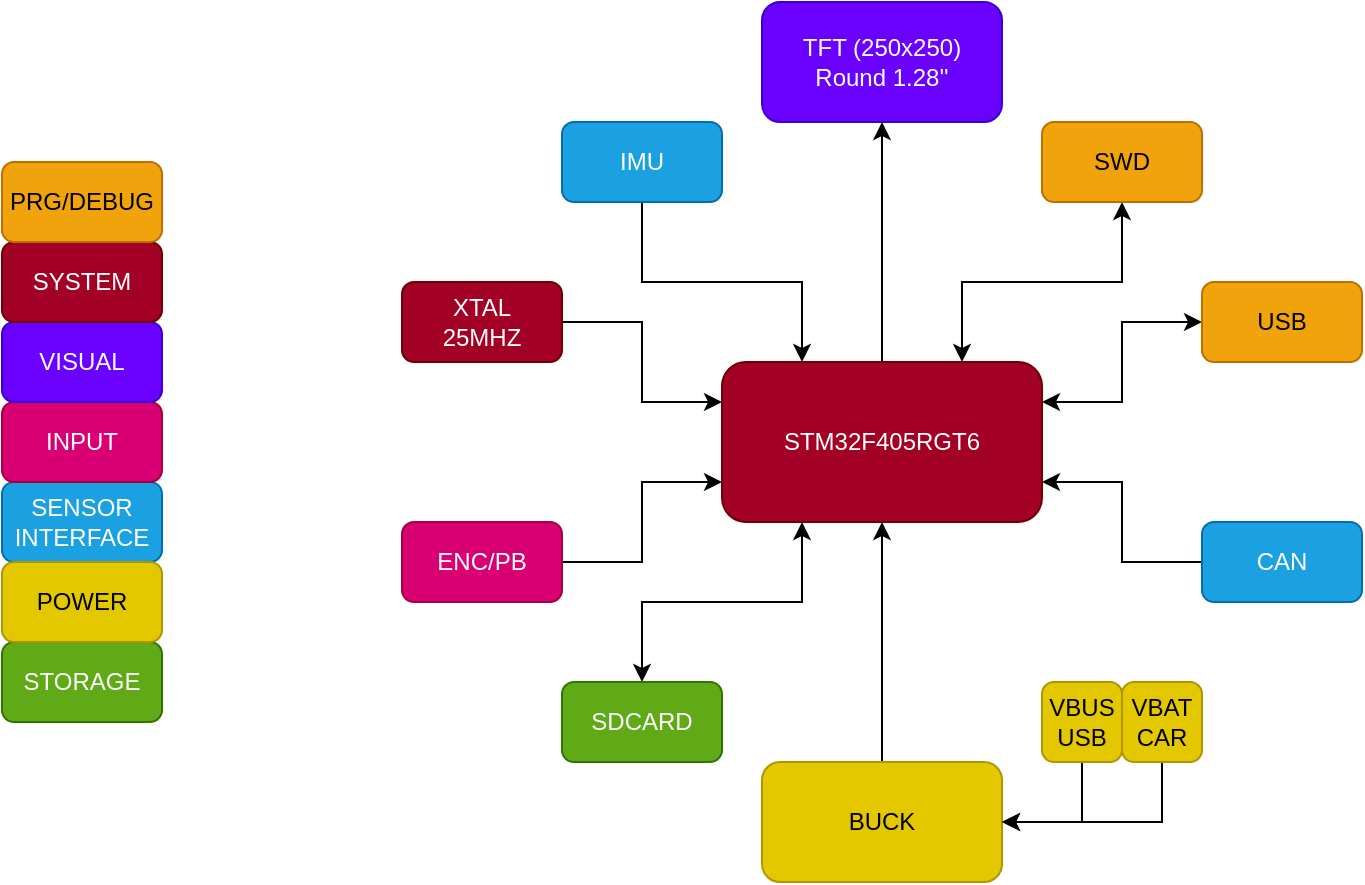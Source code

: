 <mxfile version="16.1.2" type="device"><diagram id="USU0eFKx4S3ubxDn_Omu" name="Page-1"><mxGraphModel dx="971" dy="581" grid="1" gridSize="10" guides="1" tooltips="1" connect="1" arrows="1" fold="1" page="1" pageScale="1" pageWidth="827" pageHeight="1169" math="0" shadow="0"><root><mxCell id="0"/><mxCell id="1" parent="0"/><mxCell id="OVyAdmbBVDIJBtg3MJ0b-4" style="edgeStyle=orthogonalEdgeStyle;rounded=0;orthogonalLoop=1;jettySize=auto;html=1;" edge="1" parent="1" source="OVyAdmbBVDIJBtg3MJ0b-1" target="OVyAdmbBVDIJBtg3MJ0b-3"><mxGeometry relative="1" as="geometry"/></mxCell><mxCell id="OVyAdmbBVDIJBtg3MJ0b-36" style="edgeStyle=orthogonalEdgeStyle;rounded=0;orthogonalLoop=1;jettySize=auto;html=1;exitX=0.25;exitY=1;exitDx=0;exitDy=0;entryX=0.5;entryY=0;entryDx=0;entryDy=0;startArrow=classic;startFill=1;" edge="1" parent="1" source="OVyAdmbBVDIJBtg3MJ0b-1" target="OVyAdmbBVDIJBtg3MJ0b-21"><mxGeometry relative="1" as="geometry"/></mxCell><mxCell id="OVyAdmbBVDIJBtg3MJ0b-1" value="STM32F405RGT6" style="rounded=1;whiteSpace=wrap;html=1;fillColor=#a20025;strokeColor=#6F0000;fontColor=#ffffff;" vertex="1" parent="1"><mxGeometry x="400" y="440" width="160" height="80" as="geometry"/></mxCell><mxCell id="OVyAdmbBVDIJBtg3MJ0b-20" style="edgeStyle=orthogonalEdgeStyle;rounded=0;orthogonalLoop=1;jettySize=auto;html=1;exitX=0.5;exitY=1;exitDx=0;exitDy=0;entryX=0.75;entryY=0;entryDx=0;entryDy=0;startArrow=classic;startFill=1;" edge="1" parent="1" source="OVyAdmbBVDIJBtg3MJ0b-2" target="OVyAdmbBVDIJBtg3MJ0b-1"><mxGeometry relative="1" as="geometry"/></mxCell><mxCell id="OVyAdmbBVDIJBtg3MJ0b-2" value="SWD" style="rounded=1;whiteSpace=wrap;html=1;fillColor=#f0a30a;fontColor=#000000;strokeColor=#BD7000;" vertex="1" parent="1"><mxGeometry x="560" y="320" width="80" height="40" as="geometry"/></mxCell><mxCell id="OVyAdmbBVDIJBtg3MJ0b-3" value="TFT (250x250)&lt;br&gt;Round 1.28''" style="rounded=1;whiteSpace=wrap;html=1;fillColor=#6a00ff;fontColor=#ffffff;strokeColor=#3700CC;" vertex="1" parent="1"><mxGeometry x="420" y="260" width="120" height="60" as="geometry"/></mxCell><mxCell id="OVyAdmbBVDIJBtg3MJ0b-19" style="edgeStyle=orthogonalEdgeStyle;rounded=0;orthogonalLoop=1;jettySize=auto;html=1;exitX=0.5;exitY=1;exitDx=0;exitDy=0;entryX=0.25;entryY=0;entryDx=0;entryDy=0;startArrow=none;startFill=0;" edge="1" parent="1" source="OVyAdmbBVDIJBtg3MJ0b-6" target="OVyAdmbBVDIJBtg3MJ0b-1"><mxGeometry relative="1" as="geometry"/></mxCell><mxCell id="OVyAdmbBVDIJBtg3MJ0b-6" value="IMU" style="rounded=1;whiteSpace=wrap;html=1;fillColor=#1ba1e2;fontColor=#ffffff;strokeColor=#006EAF;" vertex="1" parent="1"><mxGeometry x="320" y="320" width="80" height="40" as="geometry"/></mxCell><mxCell id="OVyAdmbBVDIJBtg3MJ0b-9" style="edgeStyle=orthogonalEdgeStyle;rounded=0;orthogonalLoop=1;jettySize=auto;html=1;entryX=1;entryY=0.25;entryDx=0;entryDy=0;startArrow=classic;startFill=1;" edge="1" parent="1" source="OVyAdmbBVDIJBtg3MJ0b-8" target="OVyAdmbBVDIJBtg3MJ0b-1"><mxGeometry relative="1" as="geometry"/></mxCell><mxCell id="OVyAdmbBVDIJBtg3MJ0b-8" value="USB" style="rounded=1;whiteSpace=wrap;html=1;fillColor=#f0a30a;fontColor=#000000;strokeColor=#BD7000;" vertex="1" parent="1"><mxGeometry x="640" y="400" width="80" height="40" as="geometry"/></mxCell><mxCell id="OVyAdmbBVDIJBtg3MJ0b-23" style="edgeStyle=orthogonalEdgeStyle;rounded=0;orthogonalLoop=1;jettySize=auto;html=1;entryX=1;entryY=0.75;entryDx=0;entryDy=0;startArrow=none;startFill=0;" edge="1" parent="1" source="OVyAdmbBVDIJBtg3MJ0b-10" target="OVyAdmbBVDIJBtg3MJ0b-1"><mxGeometry relative="1" as="geometry"/></mxCell><mxCell id="OVyAdmbBVDIJBtg3MJ0b-10" value="CAN" style="rounded=1;whiteSpace=wrap;html=1;fillColor=#1ba1e2;fontColor=#ffffff;strokeColor=#006EAF;" vertex="1" parent="1"><mxGeometry x="640" y="520" width="80" height="40" as="geometry"/></mxCell><mxCell id="OVyAdmbBVDIJBtg3MJ0b-15" style="edgeStyle=orthogonalEdgeStyle;rounded=0;orthogonalLoop=1;jettySize=auto;html=1;exitX=1;exitY=0.5;exitDx=0;exitDy=0;entryX=0;entryY=0.75;entryDx=0;entryDy=0;" edge="1" parent="1" source="OVyAdmbBVDIJBtg3MJ0b-14" target="OVyAdmbBVDIJBtg3MJ0b-1"><mxGeometry relative="1" as="geometry"/></mxCell><mxCell id="OVyAdmbBVDIJBtg3MJ0b-14" value="ENC/PB" style="rounded=1;whiteSpace=wrap;html=1;fillColor=#d80073;fontColor=#ffffff;strokeColor=#A50040;" vertex="1" parent="1"><mxGeometry x="240" y="520" width="80" height="40" as="geometry"/></mxCell><mxCell id="OVyAdmbBVDIJBtg3MJ0b-17" style="edgeStyle=orthogonalEdgeStyle;rounded=0;orthogonalLoop=1;jettySize=auto;html=1;exitX=1;exitY=0.5;exitDx=0;exitDy=0;entryX=0;entryY=0.25;entryDx=0;entryDy=0;" edge="1" parent="1" source="OVyAdmbBVDIJBtg3MJ0b-16" target="OVyAdmbBVDIJBtg3MJ0b-1"><mxGeometry relative="1" as="geometry"/></mxCell><mxCell id="OVyAdmbBVDIJBtg3MJ0b-16" value="XTAL&lt;br&gt;25MHZ" style="rounded=1;whiteSpace=wrap;html=1;fillColor=#a20025;fontColor=#ffffff;strokeColor=#6F0000;" vertex="1" parent="1"><mxGeometry x="240" y="400" width="80" height="40" as="geometry"/></mxCell><mxCell id="OVyAdmbBVDIJBtg3MJ0b-21" value="SDCARD" style="rounded=1;whiteSpace=wrap;html=1;fillColor=#60a917;fontColor=#ffffff;strokeColor=#2D7600;" vertex="1" parent="1"><mxGeometry x="320" y="600" width="80" height="40" as="geometry"/></mxCell><mxCell id="OVyAdmbBVDIJBtg3MJ0b-24" value="STORAGE" style="rounded=1;whiteSpace=wrap;html=1;fillColor=#60a917;fontColor=#ffffff;strokeColor=#2D7600;" vertex="1" parent="1"><mxGeometry x="40" y="580" width="80" height="40" as="geometry"/></mxCell><mxCell id="OVyAdmbBVDIJBtg3MJ0b-25" value="SENSOR&lt;br&gt;INTERFACE" style="rounded=1;whiteSpace=wrap;html=1;fillColor=#1ba1e2;fontColor=#ffffff;strokeColor=#006EAF;" vertex="1" parent="1"><mxGeometry x="40" y="500" width="80" height="40" as="geometry"/></mxCell><mxCell id="OVyAdmbBVDIJBtg3MJ0b-26" value="INPUT" style="rounded=1;whiteSpace=wrap;html=1;fillColor=#d80073;fontColor=#ffffff;strokeColor=#A50040;" vertex="1" parent="1"><mxGeometry x="40" y="460" width="80" height="40" as="geometry"/></mxCell><mxCell id="OVyAdmbBVDIJBtg3MJ0b-27" value="VISUAL" style="rounded=1;whiteSpace=wrap;html=1;fillColor=#6a00ff;fontColor=#ffffff;strokeColor=#3700CC;" vertex="1" parent="1"><mxGeometry x="40" y="420" width="80" height="40" as="geometry"/></mxCell><mxCell id="OVyAdmbBVDIJBtg3MJ0b-28" value="SYSTEM" style="rounded=1;whiteSpace=wrap;html=1;fillColor=#a20025;fontColor=#ffffff;strokeColor=#6F0000;" vertex="1" parent="1"><mxGeometry x="40" y="380" width="80" height="40" as="geometry"/></mxCell><mxCell id="OVyAdmbBVDIJBtg3MJ0b-30" value="PRG/DEBUG" style="rounded=1;whiteSpace=wrap;html=1;fillColor=#f0a30a;fontColor=#000000;strokeColor=#BD7000;" vertex="1" parent="1"><mxGeometry x="40" y="340" width="80" height="40" as="geometry"/></mxCell><mxCell id="OVyAdmbBVDIJBtg3MJ0b-41" style="edgeStyle=orthogonalEdgeStyle;rounded=0;orthogonalLoop=1;jettySize=auto;html=1;exitX=0.5;exitY=0;exitDx=0;exitDy=0;entryX=0.5;entryY=1;entryDx=0;entryDy=0;startArrow=none;startFill=0;" edge="1" parent="1" source="OVyAdmbBVDIJBtg3MJ0b-33" target="OVyAdmbBVDIJBtg3MJ0b-1"><mxGeometry relative="1" as="geometry"/></mxCell><mxCell id="OVyAdmbBVDIJBtg3MJ0b-33" value="BUCK" style="rounded=1;whiteSpace=wrap;html=1;fillColor=#e3c800;fontColor=#000000;strokeColor=#B09500;" vertex="1" parent="1"><mxGeometry x="420" y="640" width="120" height="60" as="geometry"/></mxCell><mxCell id="OVyAdmbBVDIJBtg3MJ0b-47" style="edgeStyle=orthogonalEdgeStyle;rounded=0;orthogonalLoop=1;jettySize=auto;html=1;exitX=0.5;exitY=1;exitDx=0;exitDy=0;startArrow=none;startFill=0;" edge="1" parent="1" source="OVyAdmbBVDIJBtg3MJ0b-42" target="OVyAdmbBVDIJBtg3MJ0b-33"><mxGeometry relative="1" as="geometry"/></mxCell><mxCell id="OVyAdmbBVDIJBtg3MJ0b-42" value="VBUS&lt;br&gt;USB" style="rounded=1;whiteSpace=wrap;html=1;fillColor=#e3c800;fontColor=#000000;strokeColor=#B09500;" vertex="1" parent="1"><mxGeometry x="560" y="600" width="40" height="40" as="geometry"/></mxCell><mxCell id="OVyAdmbBVDIJBtg3MJ0b-48" style="edgeStyle=orthogonalEdgeStyle;rounded=0;orthogonalLoop=1;jettySize=auto;html=1;entryX=1;entryY=0.5;entryDx=0;entryDy=0;startArrow=none;startFill=0;" edge="1" parent="1" source="OVyAdmbBVDIJBtg3MJ0b-43" target="OVyAdmbBVDIJBtg3MJ0b-33"><mxGeometry relative="1" as="geometry"><Array as="points"><mxPoint x="620" y="670"/></Array></mxGeometry></mxCell><mxCell id="OVyAdmbBVDIJBtg3MJ0b-43" value="VBAT&lt;br&gt;CAR" style="rounded=1;whiteSpace=wrap;html=1;fillColor=#e3c800;fontColor=#000000;strokeColor=#B09500;" vertex="1" parent="1"><mxGeometry x="600" y="600" width="40" height="40" as="geometry"/></mxCell><mxCell id="OVyAdmbBVDIJBtg3MJ0b-49" value="POWER" style="rounded=1;whiteSpace=wrap;html=1;fillColor=#e3c800;fontColor=#000000;strokeColor=#B09500;" vertex="1" parent="1"><mxGeometry x="40" y="540" width="80" height="40" as="geometry"/></mxCell></root></mxGraphModel></diagram></mxfile>